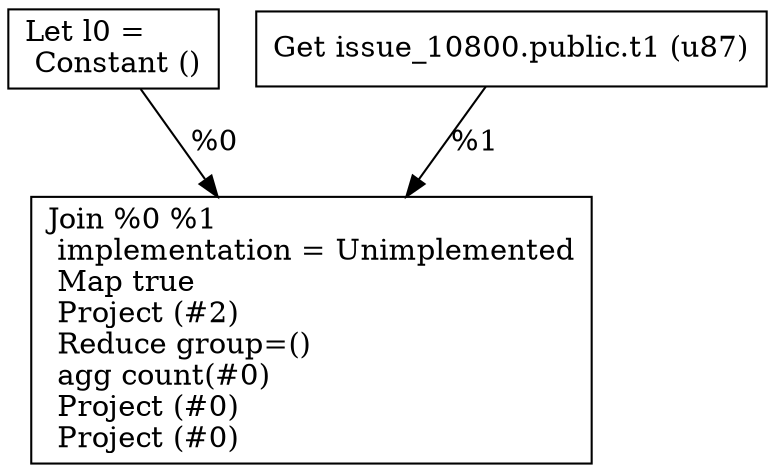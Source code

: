 digraph G {
    node0 [shape = record, label="Let l0 =\l Constant ()\l"]
    node1 [shape = record, label=" Get issue_10800.public.t1 (u87)\l"]
    node2 [shape = record, label=" Join %0 %1\l  implementation = Unimplemented\l Map true\l Project (#2)\l Reduce group=()\l  agg count(#0)\l Project (#0)\l Project (#0)\l"]
    node0 -> node2 [label = "%0\l"]
    node1 -> node2 [label = "%1\l"]
}
